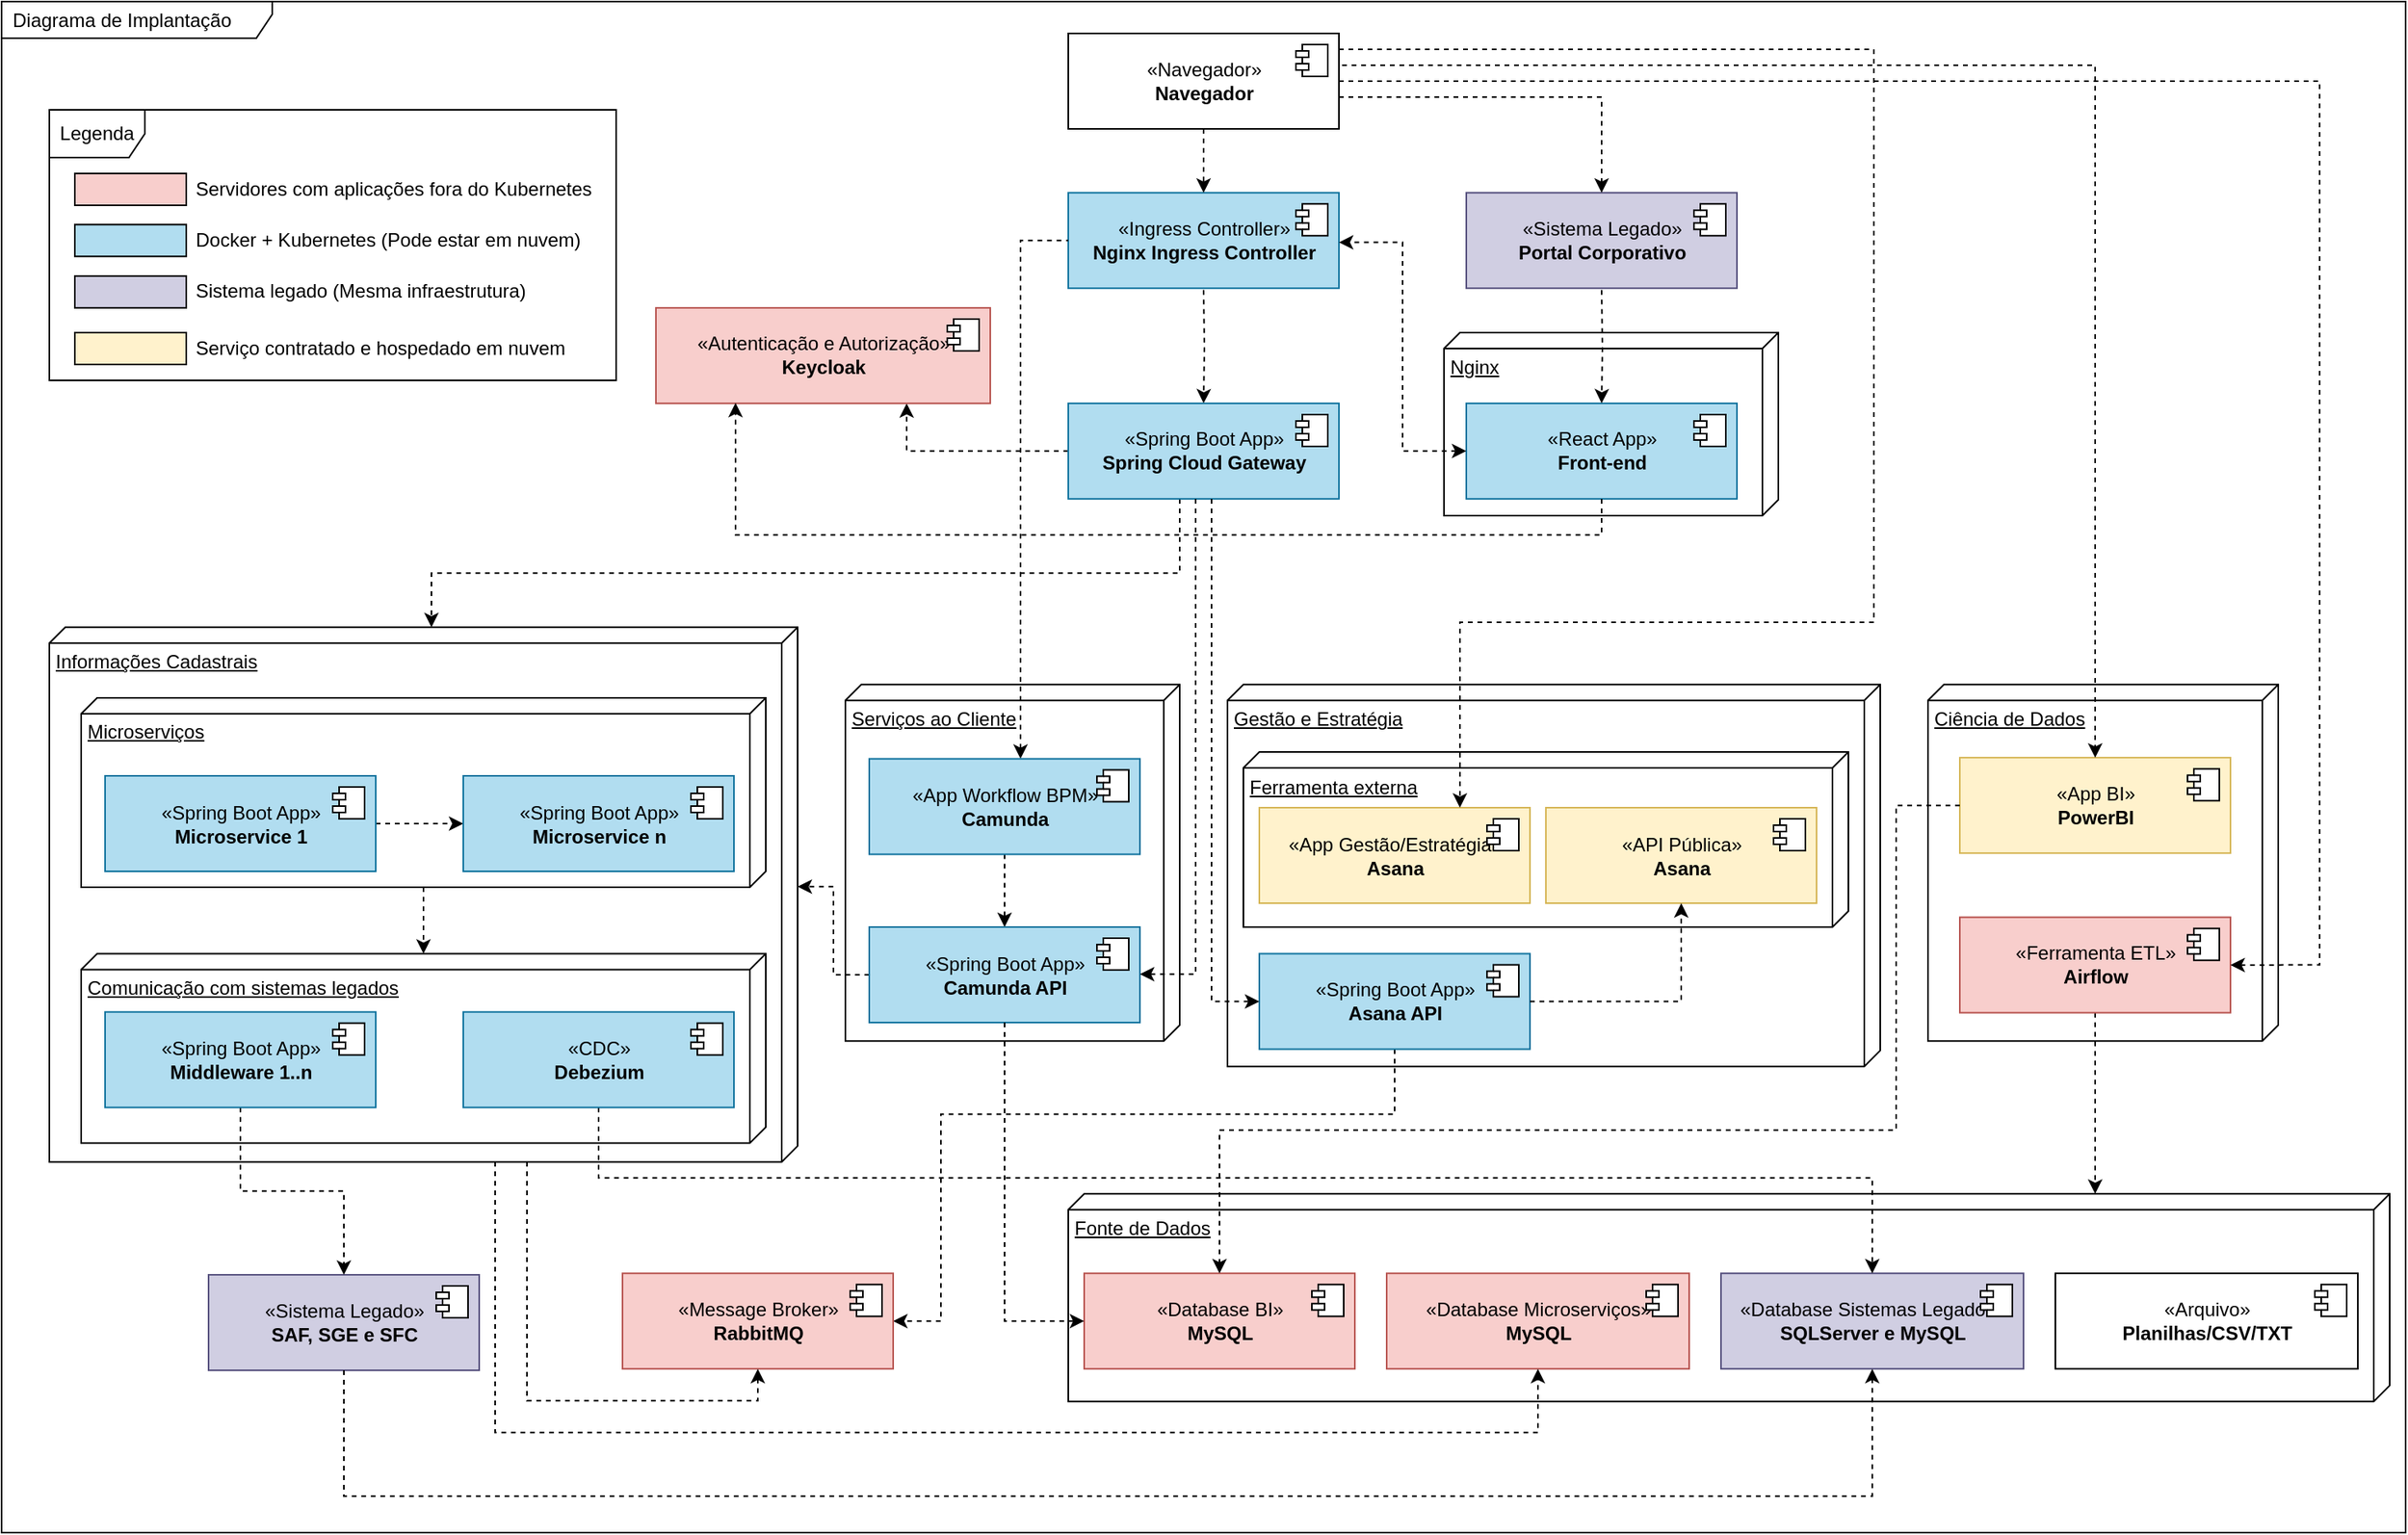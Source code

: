 <mxfile version="16.0.2" type="device"><diagram id="H_XYdNNOycqOTNxZtYSI" name="Página-1"><mxGraphModel dx="-673" dy="2941" grid="1" gridSize="10" guides="1" tooltips="1" connect="1" arrows="1" fold="1" page="1" pageScale="1" pageWidth="827" pageHeight="1169" math="0" shadow="0"><root><mxCell id="0"/><mxCell id="1" parent="0"/><mxCell id="mCv9jKm-VyltEBM36WeI-1" value="Diagrama de Implantação" style="shape=umlFrame;whiteSpace=wrap;html=1;width=170;height=23;boundedLbl=1;verticalAlign=middle;align=left;spacingLeft=5;" vertex="1" parent="1"><mxGeometry x="1654" y="-2338" width="1510" height="962" as="geometry"/></mxCell><mxCell id="mCv9jKm-VyltEBM36WeI-2" value="" style="edgeStyle=orthogonalEdgeStyle;rounded=0;orthogonalLoop=1;jettySize=auto;html=1;startArrow=none;startFill=0;endArrow=classic;endFill=1;dashed=1;" edge="1" parent="1" target="mCv9jKm-VyltEBM36WeI-7"><mxGeometry relative="1" as="geometry"><mxPoint x="2409" y="-2156.73" as="sourcePoint"/></mxGeometry></mxCell><mxCell id="mCv9jKm-VyltEBM36WeI-3" value="«Ingress Controller»&lt;br&gt;&lt;b&gt;Nginx Ingress Controller&lt;br&gt;&lt;/b&gt;" style="html=1;dropTarget=0;fillColor=#b1ddf0;strokeColor=#10739e;" vertex="1" parent="1"><mxGeometry x="2324" y="-2217.88" width="170" height="60" as="geometry"/></mxCell><mxCell id="mCv9jKm-VyltEBM36WeI-4" value="" style="shape=module;jettyWidth=8;jettyHeight=4;" vertex="1" parent="mCv9jKm-VyltEBM36WeI-3"><mxGeometry x="1" width="20" height="20" relative="1" as="geometry"><mxPoint x="-27" y="7" as="offset"/></mxGeometry></mxCell><mxCell id="mCv9jKm-VyltEBM36WeI-5" style="edgeStyle=orthogonalEdgeStyle;rounded=0;orthogonalLoop=1;jettySize=auto;html=1;entryX=0.75;entryY=1;entryDx=0;entryDy=0;startArrow=none;startFill=0;endArrow=classic;endFill=1;dashed=1;" edge="1" parent="1" source="mCv9jKm-VyltEBM36WeI-7" target="mCv9jKm-VyltEBM36WeI-9"><mxGeometry relative="1" as="geometry"/></mxCell><mxCell id="mCv9jKm-VyltEBM36WeI-6" style="edgeStyle=orthogonalEdgeStyle;rounded=0;orthogonalLoop=1;jettySize=auto;html=1;entryX=0;entryY=0;entryDx=0;entryDy=230;entryPerimeter=0;startArrow=none;startFill=0;endArrow=classic;endFill=1;dashed=1;" edge="1" parent="1" source="mCv9jKm-VyltEBM36WeI-7" target="mCv9jKm-VyltEBM36WeI-18"><mxGeometry relative="1" as="geometry"><Array as="points"><mxPoint x="2394" y="-1978.91"/><mxPoint x="1924" y="-1978.91"/></Array></mxGeometry></mxCell><mxCell id="mCv9jKm-VyltEBM36WeI-7" value="«Spring Boot App»&lt;br&gt;&lt;b&gt;Spring Cloud Gateway&lt;br&gt;&lt;/b&gt;" style="html=1;dropTarget=0;fillColor=#b1ddf0;strokeColor=#10739e;" vertex="1" parent="1"><mxGeometry x="2324" y="-2085.56" width="170" height="60" as="geometry"/></mxCell><mxCell id="mCv9jKm-VyltEBM36WeI-8" value="" style="shape=module;jettyWidth=8;jettyHeight=4;" vertex="1" parent="mCv9jKm-VyltEBM36WeI-7"><mxGeometry x="1" width="20" height="20" relative="1" as="geometry"><mxPoint x="-27" y="7" as="offset"/></mxGeometry></mxCell><mxCell id="mCv9jKm-VyltEBM36WeI-9" value="«Autenticação e Autorização»&lt;br&gt;&lt;b&gt;Keycloak&lt;/b&gt;&lt;b&gt;&lt;br&gt;&lt;/b&gt;" style="html=1;dropTarget=0;fillColor=#f8cecc;strokeColor=#b85450;" vertex="1" parent="1"><mxGeometry x="2065" y="-2145.56" width="210" height="60" as="geometry"/></mxCell><mxCell id="mCv9jKm-VyltEBM36WeI-10" value="" style="shape=module;jettyWidth=8;jettyHeight=4;" vertex="1" parent="mCv9jKm-VyltEBM36WeI-9"><mxGeometry x="1" width="20" height="20" relative="1" as="geometry"><mxPoint x="-27" y="7" as="offset"/></mxGeometry></mxCell><mxCell id="mCv9jKm-VyltEBM36WeI-16" value="«Sistema Legado»&lt;br&gt;&lt;b&gt;Portal Corporativo&lt;br&gt;&lt;/b&gt;" style="html=1;dropTarget=0;fillColor=#d0cee2;strokeColor=#56517e;" vertex="1" parent="1"><mxGeometry x="2574" y="-2217.88" width="170" height="60" as="geometry"/></mxCell><mxCell id="mCv9jKm-VyltEBM36WeI-17" value="" style="shape=module;jettyWidth=8;jettyHeight=4;" vertex="1" parent="mCv9jKm-VyltEBM36WeI-16"><mxGeometry x="1" width="20" height="20" relative="1" as="geometry"><mxPoint x="-27" y="7" as="offset"/></mxGeometry></mxCell><mxCell id="mCv9jKm-VyltEBM36WeI-18" value="Informações Cadastrais" style="verticalAlign=top;align=left;spacingTop=8;spacingLeft=2;spacingRight=12;shape=cube;size=10;direction=south;fontStyle=4;html=1;" vertex="1" parent="1"><mxGeometry x="1684" y="-1944.89" width="470" height="335.98" as="geometry"/></mxCell><mxCell id="mCv9jKm-VyltEBM36WeI-19" value="Serviços ao Cliente" style="verticalAlign=top;align=left;spacingTop=8;spacingLeft=2;spacingRight=12;shape=cube;size=10;direction=south;fontStyle=4;html=1;" vertex="1" parent="1"><mxGeometry x="2184" y="-1908.91" width="210" height="224.02" as="geometry"/></mxCell><mxCell id="mCv9jKm-VyltEBM36WeI-20" value="Gestão e Estratégia" style="verticalAlign=top;align=left;spacingTop=8;spacingLeft=2;spacingRight=12;shape=cube;size=10;direction=south;fontStyle=4;html=1;" vertex="1" parent="1"><mxGeometry x="2424" y="-1908.91" width="410" height="240" as="geometry"/></mxCell><mxCell id="mCv9jKm-VyltEBM36WeI-21" value="Ciência de Dados" style="verticalAlign=top;align=left;spacingTop=8;spacingLeft=2;spacingRight=12;shape=cube;size=10;direction=south;fontStyle=4;html=1;" vertex="1" parent="1"><mxGeometry x="2864" y="-1908.91" width="220" height="224.02" as="geometry"/></mxCell><mxCell id="mCv9jKm-VyltEBM36WeI-22" style="edgeStyle=orthogonalEdgeStyle;rounded=0;orthogonalLoop=1;jettySize=auto;html=1;entryX=0;entryY=0.5;entryDx=0;entryDy=0;startArrow=classic;startFill=1;endArrow=none;endFill=0;dashed=1;" edge="1" parent="1" source="mCv9jKm-VyltEBM36WeI-24" target="mCv9jKm-VyltEBM36WeI-3"><mxGeometry relative="1" as="geometry"><Array as="points"><mxPoint x="2294" y="-2187.91"/></Array></mxGeometry></mxCell><mxCell id="mCv9jKm-VyltEBM36WeI-23" value="" style="edgeStyle=orthogonalEdgeStyle;rounded=0;orthogonalLoop=1;jettySize=auto;html=1;startArrow=none;startFill=0;endArrow=classic;endFill=1;dashed=1;" edge="1" parent="1" source="mCv9jKm-VyltEBM36WeI-24" target="mCv9jKm-VyltEBM36WeI-27"><mxGeometry relative="1" as="geometry"/></mxCell><mxCell id="mCv9jKm-VyltEBM36WeI-24" value="«App Workflow BPM»&lt;br&gt;&lt;b&gt;Camunda&lt;br&gt;&lt;/b&gt;" style="html=1;dropTarget=0;fillColor=#b1ddf0;strokeColor=#10739e;" vertex="1" parent="1"><mxGeometry x="2199" y="-1862.21" width="170" height="60" as="geometry"/></mxCell><mxCell id="mCv9jKm-VyltEBM36WeI-25" value="" style="shape=module;jettyWidth=8;jettyHeight=4;" vertex="1" parent="mCv9jKm-VyltEBM36WeI-24"><mxGeometry x="1" width="20" height="20" relative="1" as="geometry"><mxPoint x="-27" y="7" as="offset"/></mxGeometry></mxCell><mxCell id="mCv9jKm-VyltEBM36WeI-26" style="edgeStyle=orthogonalEdgeStyle;rounded=0;orthogonalLoop=1;jettySize=auto;html=1;entryX=0;entryY=0;entryDx=162.99;entryDy=0;entryPerimeter=0;startArrow=none;startFill=0;endArrow=classic;endFill=1;dashed=1;" edge="1" parent="1" source="mCv9jKm-VyltEBM36WeI-27" target="mCv9jKm-VyltEBM36WeI-18"><mxGeometry relative="1" as="geometry"/></mxCell><mxCell id="mCv9jKm-VyltEBM36WeI-27" value="«Spring Boot App»&lt;br&gt;&lt;b&gt;Camunda API&lt;br&gt;&lt;/b&gt;" style="html=1;dropTarget=0;fillColor=#b1ddf0;strokeColor=#10739e;" vertex="1" parent="1"><mxGeometry x="2199" y="-1756.5" width="170" height="60" as="geometry"/></mxCell><mxCell id="mCv9jKm-VyltEBM36WeI-28" value="" style="shape=module;jettyWidth=8;jettyHeight=4;" vertex="1" parent="mCv9jKm-VyltEBM36WeI-27"><mxGeometry x="1" width="20" height="20" relative="1" as="geometry"><mxPoint x="-27" y="7" as="offset"/></mxGeometry></mxCell><mxCell id="mCv9jKm-VyltEBM36WeI-29" style="edgeStyle=orthogonalEdgeStyle;rounded=0;orthogonalLoop=1;jettySize=auto;html=1;startArrow=none;startFill=0;endArrow=classic;endFill=1;dashed=1;" edge="1" parent="1" source="mCv9jKm-VyltEBM36WeI-30" target="mCv9jKm-VyltEBM36WeI-37"><mxGeometry relative="1" as="geometry"><Array as="points"><mxPoint x="2529" y="-1638.91"/><mxPoint x="2244" y="-1638.91"/><mxPoint x="2244" y="-1508.91"/></Array></mxGeometry></mxCell><mxCell id="mCv9jKm-VyltEBM36WeI-30" value="«Spring Boot App»&lt;br&gt;&lt;b&gt;Asana API&lt;br&gt;&lt;/b&gt;" style="html=1;dropTarget=0;fillColor=#b1ddf0;strokeColor=#10739e;" vertex="1" parent="1"><mxGeometry x="2444" y="-1739.76" width="170" height="60" as="geometry"/></mxCell><mxCell id="mCv9jKm-VyltEBM36WeI-31" value="" style="shape=module;jettyWidth=8;jettyHeight=4;" vertex="1" parent="mCv9jKm-VyltEBM36WeI-30"><mxGeometry x="1" width="20" height="20" relative="1" as="geometry"><mxPoint x="-27" y="7" as="offset"/></mxGeometry></mxCell><mxCell id="mCv9jKm-VyltEBM36WeI-32" value="" style="edgeStyle=orthogonalEdgeStyle;rounded=0;orthogonalLoop=1;jettySize=auto;html=1;startArrow=none;startFill=0;endArrow=classic;endFill=1;dashed=1;" edge="1" parent="1" source="mCv9jKm-VyltEBM36WeI-33" target="mCv9jKm-VyltEBM36WeI-41"><mxGeometry relative="1" as="geometry"><Array as="points"><mxPoint x="2969" y="-1608.91"/><mxPoint x="2969" y="-1608.91"/></Array></mxGeometry></mxCell><mxCell id="mCv9jKm-VyltEBM36WeI-33" value="«Ferramenta ETL»&lt;br&gt;&lt;b&gt;Airflow&lt;br&gt;&lt;/b&gt;" style="html=1;dropTarget=0;fillColor=#f8cecc;strokeColor=#b85450;" vertex="1" parent="1"><mxGeometry x="2884" y="-1762.67" width="170" height="60" as="geometry"/></mxCell><mxCell id="mCv9jKm-VyltEBM36WeI-34" value="" style="shape=module;jettyWidth=8;jettyHeight=4;" vertex="1" parent="mCv9jKm-VyltEBM36WeI-33"><mxGeometry x="1" width="20" height="20" relative="1" as="geometry"><mxPoint x="-27" y="7" as="offset"/></mxGeometry></mxCell><mxCell id="mCv9jKm-VyltEBM36WeI-35" value="«App BI»&lt;br&gt;&lt;b&gt;PowerBI&lt;br&gt;&lt;/b&gt;" style="html=1;dropTarget=0;fillColor=#fff2cc;strokeColor=#d6b656;" vertex="1" parent="1"><mxGeometry x="2884" y="-1862.93" width="170" height="60" as="geometry"/></mxCell><mxCell id="mCv9jKm-VyltEBM36WeI-36" value="" style="shape=module;jettyWidth=8;jettyHeight=4;" vertex="1" parent="mCv9jKm-VyltEBM36WeI-35"><mxGeometry x="1" width="20" height="20" relative="1" as="geometry"><mxPoint x="-27" y="7" as="offset"/></mxGeometry></mxCell><mxCell id="mCv9jKm-VyltEBM36WeI-37" value="«Message Broker»&lt;br&gt;&lt;b&gt;RabbitMQ&lt;br&gt;&lt;/b&gt;" style="html=1;dropTarget=0;fillColor=#f8cecc;strokeColor=#b85450;" vertex="1" parent="1"><mxGeometry x="2044" y="-1538.91" width="170" height="60" as="geometry"/></mxCell><mxCell id="mCv9jKm-VyltEBM36WeI-38" value="" style="shape=module;jettyWidth=8;jettyHeight=4;" vertex="1" parent="mCv9jKm-VyltEBM36WeI-37"><mxGeometry x="1" width="20" height="20" relative="1" as="geometry"><mxPoint x="-27" y="7" as="offset"/></mxGeometry></mxCell><mxCell id="mCv9jKm-VyltEBM36WeI-39" value="«Sistema Legado»&lt;br&gt;&lt;b&gt;SAF, SGE e SFC&lt;br&gt;&lt;/b&gt;" style="html=1;dropTarget=0;fillColor=#d0cee2;strokeColor=#56517e;" vertex="1" parent="1"><mxGeometry x="1784" y="-1537.98" width="170" height="60" as="geometry"/></mxCell><mxCell id="mCv9jKm-VyltEBM36WeI-40" value="" style="shape=module;jettyWidth=8;jettyHeight=4;" vertex="1" parent="mCv9jKm-VyltEBM36WeI-39"><mxGeometry x="1" width="20" height="20" relative="1" as="geometry"><mxPoint x="-27" y="7" as="offset"/></mxGeometry></mxCell><mxCell id="mCv9jKm-VyltEBM36WeI-41" value="Fonte de Dados" style="verticalAlign=top;align=left;spacingTop=8;spacingLeft=2;spacingRight=12;shape=cube;size=10;direction=south;fontStyle=4;html=1;" vertex="1" parent="1"><mxGeometry x="2324" y="-1588.91" width="830" height="130.49" as="geometry"/></mxCell><mxCell id="mCv9jKm-VyltEBM36WeI-42" value="«Database BI»&lt;br&gt;&lt;b&gt;MySQL&lt;br&gt;&lt;/b&gt;" style="html=1;dropTarget=0;fillColor=#f8cecc;strokeColor=#b85450;" vertex="1" parent="1"><mxGeometry x="2334" y="-1538.91" width="170" height="60" as="geometry"/></mxCell><mxCell id="mCv9jKm-VyltEBM36WeI-43" value="" style="shape=module;jettyWidth=8;jettyHeight=4;" vertex="1" parent="mCv9jKm-VyltEBM36WeI-42"><mxGeometry x="1" width="20" height="20" relative="1" as="geometry"><mxPoint x="-27" y="7" as="offset"/></mxGeometry></mxCell><mxCell id="mCv9jKm-VyltEBM36WeI-44" value="«Database Microserviços»&lt;br&gt;&lt;b&gt;MySQL&lt;br&gt;&lt;/b&gt;" style="html=1;dropTarget=0;fillColor=#f8cecc;strokeColor=#b85450;" vertex="1" parent="1"><mxGeometry x="2524" y="-1538.91" width="190" height="60" as="geometry"/></mxCell><mxCell id="mCv9jKm-VyltEBM36WeI-45" value="" style="shape=module;jettyWidth=8;jettyHeight=4;" vertex="1" parent="mCv9jKm-VyltEBM36WeI-44"><mxGeometry x="1" width="20" height="20" relative="1" as="geometry"><mxPoint x="-27" y="7" as="offset"/></mxGeometry></mxCell><mxCell id="mCv9jKm-VyltEBM36WeI-46" value="«Database Sistemas Legados»&lt;br&gt;&lt;b&gt;SQLServer e MySQL&lt;br&gt;&lt;/b&gt;" style="html=1;dropTarget=0;fillColor=#d0cee2;strokeColor=#56517e;" vertex="1" parent="1"><mxGeometry x="2734" y="-1538.91" width="190" height="60" as="geometry"/></mxCell><mxCell id="mCv9jKm-VyltEBM36WeI-47" value="" style="shape=module;jettyWidth=8;jettyHeight=4;" vertex="1" parent="mCv9jKm-VyltEBM36WeI-46"><mxGeometry x="1" width="20" height="20" relative="1" as="geometry"><mxPoint x="-27" y="7" as="offset"/></mxGeometry></mxCell><mxCell id="mCv9jKm-VyltEBM36WeI-48" value="«Arquivo»&lt;br&gt;&lt;b&gt;Planilhas/CSV/TXT&lt;br&gt;&lt;/b&gt;" style="html=1;dropTarget=0;" vertex="1" parent="1"><mxGeometry x="2944" y="-1538.91" width="190" height="60" as="geometry"/></mxCell><mxCell id="mCv9jKm-VyltEBM36WeI-49" value="" style="shape=module;jettyWidth=8;jettyHeight=4;" vertex="1" parent="mCv9jKm-VyltEBM36WeI-48"><mxGeometry x="1" width="20" height="20" relative="1" as="geometry"><mxPoint x="-27" y="7" as="offset"/></mxGeometry></mxCell><mxCell id="mCv9jKm-VyltEBM36WeI-50" style="edgeStyle=orthogonalEdgeStyle;rounded=0;orthogonalLoop=1;jettySize=auto;html=1;startArrow=none;startFill=0;endArrow=classic;endFill=1;dashed=1;" edge="1" parent="1" source="mCv9jKm-VyltEBM36WeI-51" target="mCv9jKm-VyltEBM36WeI-52"><mxGeometry relative="1" as="geometry"/></mxCell><mxCell id="mCv9jKm-VyltEBM36WeI-51" value="Microserviços" style="verticalAlign=top;align=left;spacingTop=8;spacingLeft=2;spacingRight=12;shape=cube;size=10;direction=south;fontStyle=4;html=1;" vertex="1" parent="1"><mxGeometry x="1704" y="-1900.52" width="430" height="119.02" as="geometry"/></mxCell><mxCell id="mCv9jKm-VyltEBM36WeI-52" value="Comunicação com sistemas legados" style="verticalAlign=top;align=left;spacingTop=8;spacingLeft=2;spacingRight=12;shape=cube;size=10;direction=south;fontStyle=4;html=1;" vertex="1" parent="1"><mxGeometry x="1704" y="-1739.76" width="430" height="119.02" as="geometry"/></mxCell><mxCell id="mCv9jKm-VyltEBM36WeI-53" style="edgeStyle=orthogonalEdgeStyle;rounded=0;orthogonalLoop=1;jettySize=auto;html=1;startArrow=none;startFill=0;dashed=1;" edge="1" parent="1" source="mCv9jKm-VyltEBM36WeI-54" target="mCv9jKm-VyltEBM36WeI-39"><mxGeometry relative="1" as="geometry"/></mxCell><mxCell id="mCv9jKm-VyltEBM36WeI-54" value="«Spring Boot App»&lt;br&gt;&lt;b&gt;Middleware 1..n&lt;br&gt;&lt;/b&gt;" style="html=1;dropTarget=0;fillColor=#b1ddf0;strokeColor=#10739e;" vertex="1" parent="1"><mxGeometry x="1719" y="-1703.15" width="170" height="60" as="geometry"/></mxCell><mxCell id="mCv9jKm-VyltEBM36WeI-55" value="" style="shape=module;jettyWidth=8;jettyHeight=4;" vertex="1" parent="mCv9jKm-VyltEBM36WeI-54"><mxGeometry x="1" width="20" height="20" relative="1" as="geometry"><mxPoint x="-27" y="7" as="offset"/></mxGeometry></mxCell><mxCell id="mCv9jKm-VyltEBM36WeI-56" style="edgeStyle=orthogonalEdgeStyle;rounded=0;orthogonalLoop=1;jettySize=auto;html=1;startArrow=none;startFill=0;dashed=1;" edge="1" parent="1" source="mCv9jKm-VyltEBM36WeI-57" target="mCv9jKm-VyltEBM36WeI-46"><mxGeometry relative="1" as="geometry"><Array as="points"><mxPoint x="2029" y="-1598.91"/><mxPoint x="2829" y="-1598.91"/></Array></mxGeometry></mxCell><mxCell id="mCv9jKm-VyltEBM36WeI-57" value="«CDC»&lt;br&gt;&lt;b&gt;Debezium&lt;br&gt;&lt;/b&gt;" style="html=1;dropTarget=0;fillColor=#b1ddf0;strokeColor=#10739e;" vertex="1" parent="1"><mxGeometry x="1944" y="-1703.15" width="170" height="60" as="geometry"/></mxCell><mxCell id="mCv9jKm-VyltEBM36WeI-58" value="" style="shape=module;jettyWidth=8;jettyHeight=4;" vertex="1" parent="mCv9jKm-VyltEBM36WeI-57"><mxGeometry x="1" width="20" height="20" relative="1" as="geometry"><mxPoint x="-27" y="7" as="offset"/></mxGeometry></mxCell><mxCell id="mCv9jKm-VyltEBM36WeI-59" style="edgeStyle=orthogonalEdgeStyle;rounded=0;orthogonalLoop=1;jettySize=auto;html=1;entryX=0;entryY=0.5;entryDx=0;entryDy=0;startArrow=none;startFill=0;endArrow=classic;endFill=1;dashed=1;" edge="1" parent="1" source="mCv9jKm-VyltEBM36WeI-60" target="mCv9jKm-VyltEBM36WeI-62"><mxGeometry relative="1" as="geometry"/></mxCell><mxCell id="mCv9jKm-VyltEBM36WeI-60" value="«Spring Boot App»&lt;br&gt;&lt;b&gt;Microservice 1&lt;br&gt;&lt;/b&gt;" style="html=1;dropTarget=0;fillColor=#b1ddf0;strokeColor=#10739e;" vertex="1" parent="1"><mxGeometry x="1719" y="-1851.5" width="170" height="60" as="geometry"/></mxCell><mxCell id="mCv9jKm-VyltEBM36WeI-61" value="" style="shape=module;jettyWidth=8;jettyHeight=4;" vertex="1" parent="mCv9jKm-VyltEBM36WeI-60"><mxGeometry x="1" width="20" height="20" relative="1" as="geometry"><mxPoint x="-27" y="7" as="offset"/></mxGeometry></mxCell><mxCell id="mCv9jKm-VyltEBM36WeI-62" value="«Spring Boot App»&lt;br&gt;&lt;b&gt;Microservice n&lt;br&gt;&lt;/b&gt;" style="html=1;dropTarget=0;fillColor=#b1ddf0;strokeColor=#10739e;" vertex="1" parent="1"><mxGeometry x="1944" y="-1851.5" width="170" height="60" as="geometry"/></mxCell><mxCell id="mCv9jKm-VyltEBM36WeI-63" value="" style="shape=module;jettyWidth=8;jettyHeight=4;" vertex="1" parent="mCv9jKm-VyltEBM36WeI-62"><mxGeometry x="1" width="20" height="20" relative="1" as="geometry"><mxPoint x="-27" y="7" as="offset"/></mxGeometry></mxCell><mxCell id="mCv9jKm-VyltEBM36WeI-64" style="edgeStyle=orthogonalEdgeStyle;rounded=0;orthogonalLoop=1;jettySize=auto;html=1;entryX=0.5;entryY=1;entryDx=0;entryDy=0;startArrow=none;startFill=0;dashed=1;" edge="1" parent="1" source="mCv9jKm-VyltEBM36WeI-39" target="mCv9jKm-VyltEBM36WeI-46"><mxGeometry relative="1" as="geometry"><Array as="points"><mxPoint x="1869" y="-1398.91"/><mxPoint x="2829" y="-1398.91"/></Array></mxGeometry></mxCell><mxCell id="mCv9jKm-VyltEBM36WeI-65" style="edgeStyle=orthogonalEdgeStyle;rounded=0;orthogonalLoop=1;jettySize=auto;html=1;startArrow=none;startFill=0;endArrow=classic;endFill=1;dashed=1;" edge="1" parent="1"><mxGeometry relative="1" as="geometry"><mxPoint x="1984" y="-1609" as="sourcePoint"/><mxPoint x="2129" y="-1478.91" as="targetPoint"/><Array as="points"><mxPoint x="1984" y="-1608.91"/><mxPoint x="1984" y="-1458.91"/><mxPoint x="2129" y="-1458.91"/></Array></mxGeometry></mxCell><mxCell id="mCv9jKm-VyltEBM36WeI-66" style="edgeStyle=orthogonalEdgeStyle;rounded=0;orthogonalLoop=1;jettySize=auto;html=1;entryX=0.5;entryY=1;entryDx=0;entryDy=0;startArrow=none;startFill=0;endArrow=classic;endFill=1;dashed=1;" edge="1" parent="1" target="mCv9jKm-VyltEBM36WeI-44"><mxGeometry relative="1" as="geometry"><mxPoint x="1964" y="-1609" as="sourcePoint"/><Array as="points"><mxPoint x="1964" y="-1608.91"/><mxPoint x="1964" y="-1438.91"/><mxPoint x="2619" y="-1438.91"/></Array></mxGeometry></mxCell><mxCell id="mCv9jKm-VyltEBM36WeI-67" style="edgeStyle=orthogonalEdgeStyle;rounded=0;orthogonalLoop=1;jettySize=auto;html=1;startArrow=none;startFill=0;endArrow=classic;endFill=1;dashed=1;" edge="1" parent="1" source="mCv9jKm-VyltEBM36WeI-35" target="mCv9jKm-VyltEBM36WeI-42"><mxGeometry relative="1" as="geometry"><Array as="points"><mxPoint x="2844" y="-1832.91"/><mxPoint x="2844" y="-1628.91"/><mxPoint x="2419" y="-1628.91"/></Array></mxGeometry></mxCell><mxCell id="mCv9jKm-VyltEBM36WeI-68" value="Ferramenta externa" style="verticalAlign=top;align=left;spacingTop=8;spacingLeft=2;spacingRight=12;shape=cube;size=10;direction=south;fontStyle=4;html=1;" vertex="1" parent="1"><mxGeometry x="2434" y="-1866.5" width="380" height="110" as="geometry"/></mxCell><mxCell id="mCv9jKm-VyltEBM36WeI-69" value="«API Pública»&lt;br&gt;&lt;b&gt;Asana&lt;br&gt;&lt;/b&gt;" style="html=1;dropTarget=0;fillColor=#fff2cc;strokeColor=#d6b656;" vertex="1" parent="1"><mxGeometry x="2624" y="-1831.5" width="170" height="60" as="geometry"/></mxCell><mxCell id="mCv9jKm-VyltEBM36WeI-70" value="" style="shape=module;jettyWidth=8;jettyHeight=4;" vertex="1" parent="mCv9jKm-VyltEBM36WeI-69"><mxGeometry x="1" width="20" height="20" relative="1" as="geometry"><mxPoint x="-27" y="7" as="offset"/></mxGeometry></mxCell><mxCell id="mCv9jKm-VyltEBM36WeI-71" value="«App Gestão/Estratégia»&lt;br&gt;&lt;b&gt;Asana&lt;br&gt;&lt;/b&gt;" style="html=1;dropTarget=0;fillColor=#fff2cc;strokeColor=#d6b656;" vertex="1" parent="1"><mxGeometry x="2444" y="-1831.5" width="170" height="60" as="geometry"/></mxCell><mxCell id="mCv9jKm-VyltEBM36WeI-72" value="" style="shape=module;jettyWidth=8;jettyHeight=4;" vertex="1" parent="mCv9jKm-VyltEBM36WeI-71"><mxGeometry x="1" width="20" height="20" relative="1" as="geometry"><mxPoint x="-27" y="7" as="offset"/></mxGeometry></mxCell><mxCell id="mCv9jKm-VyltEBM36WeI-73" style="edgeStyle=orthogonalEdgeStyle;rounded=0;orthogonalLoop=1;jettySize=auto;html=1;entryX=0.5;entryY=1;entryDx=0;entryDy=0;startArrow=none;startFill=0;endArrow=classic;endFill=1;dashed=1;" edge="1" parent="1" source="mCv9jKm-VyltEBM36WeI-30" target="mCv9jKm-VyltEBM36WeI-69"><mxGeometry relative="1" as="geometry"/></mxCell><mxCell id="mCv9jKm-VyltEBM36WeI-74" style="edgeStyle=orthogonalEdgeStyle;rounded=0;orthogonalLoop=1;jettySize=auto;html=1;entryX=0;entryY=0.5;entryDx=0;entryDy=0;startArrow=none;startFill=0;endArrow=classic;endFill=1;dashed=1;" edge="1" parent="1" source="mCv9jKm-VyltEBM36WeI-27" target="mCv9jKm-VyltEBM36WeI-42"><mxGeometry relative="1" as="geometry"/></mxCell><mxCell id="mCv9jKm-VyltEBM36WeI-75" style="edgeStyle=orthogonalEdgeStyle;rounded=0;orthogonalLoop=1;jettySize=auto;html=1;entryX=1;entryY=0.5;entryDx=0;entryDy=0;startArrow=none;startFill=0;endArrow=classic;endFill=1;dashed=1;" edge="1" parent="1" source="mCv9jKm-VyltEBM36WeI-7" target="mCv9jKm-VyltEBM36WeI-27"><mxGeometry relative="1" as="geometry"><Array as="points"><mxPoint x="2404" y="-1726.91"/><mxPoint x="2369" y="-1726.91"/></Array></mxGeometry></mxCell><mxCell id="mCv9jKm-VyltEBM36WeI-76" style="edgeStyle=orthogonalEdgeStyle;rounded=0;orthogonalLoop=1;jettySize=auto;html=1;entryX=0;entryY=0.5;entryDx=0;entryDy=0;startArrow=none;startFill=0;endArrow=classic;endFill=1;dashed=1;" edge="1" parent="1" source="mCv9jKm-VyltEBM36WeI-7" target="mCv9jKm-VyltEBM36WeI-30"><mxGeometry relative="1" as="geometry"><Array as="points"><mxPoint x="2414" y="-1709.91"/></Array></mxGeometry></mxCell><mxCell id="mCv9jKm-VyltEBM36WeI-77" style="edgeStyle=orthogonalEdgeStyle;rounded=0;orthogonalLoop=1;jettySize=auto;html=1;entryX=0.5;entryY=0;entryDx=0;entryDy=0;dashed=1;startArrow=none;startFill=0;endArrow=classic;endFill=1;" edge="1" parent="1" source="mCv9jKm-VyltEBM36WeI-80" target="mCv9jKm-VyltEBM36WeI-3"><mxGeometry relative="1" as="geometry"/></mxCell><mxCell id="mCv9jKm-VyltEBM36WeI-78" style="edgeStyle=orthogonalEdgeStyle;rounded=0;orthogonalLoop=1;jettySize=auto;html=1;dashed=1;startArrow=none;startFill=0;endArrow=classic;endFill=1;" edge="1" parent="1" source="mCv9jKm-VyltEBM36WeI-80" target="mCv9jKm-VyltEBM36WeI-16"><mxGeometry relative="1" as="geometry"><Array as="points"><mxPoint x="2659" y="-2278"/></Array></mxGeometry></mxCell><mxCell id="mCv9jKm-VyltEBM36WeI-79" style="edgeStyle=orthogonalEdgeStyle;rounded=0;orthogonalLoop=1;jettySize=auto;html=1;dashed=1;startArrow=none;startFill=0;endArrow=classic;endFill=1;" edge="1" parent="1" source="mCv9jKm-VyltEBM36WeI-80" target="mCv9jKm-VyltEBM36WeI-71"><mxGeometry relative="1" as="geometry"><Array as="points"><mxPoint x="2830" y="-2308"/><mxPoint x="2830" y="-1948"/><mxPoint x="2570" y="-1948"/></Array></mxGeometry></mxCell><mxCell id="mCv9jKm-VyltEBM36WeI-80" value="«Navegador»&lt;br&gt;&lt;b&gt;Navegador&lt;br&gt;&lt;/b&gt;" style="html=1;dropTarget=0;" vertex="1" parent="1"><mxGeometry x="2324" y="-2318" width="170" height="60" as="geometry"/></mxCell><mxCell id="mCv9jKm-VyltEBM36WeI-81" value="" style="shape=module;jettyWidth=8;jettyHeight=4;" vertex="1" parent="mCv9jKm-VyltEBM36WeI-80"><mxGeometry x="1" width="20" height="20" relative="1" as="geometry"><mxPoint x="-27" y="7" as="offset"/></mxGeometry></mxCell><mxCell id="mCv9jKm-VyltEBM36WeI-82" style="edgeStyle=orthogonalEdgeStyle;rounded=0;orthogonalLoop=1;jettySize=auto;html=1;entryX=1;entryY=0.5;entryDx=0;entryDy=0;dashed=1;startArrow=none;startFill=0;endArrow=classic;endFill=1;exitX=1;exitY=0.5;exitDx=0;exitDy=0;" edge="1" parent="1" source="mCv9jKm-VyltEBM36WeI-80" target="mCv9jKm-VyltEBM36WeI-33"><mxGeometry relative="1" as="geometry"><Array as="points"><mxPoint x="3110" y="-2288"/><mxPoint x="3110" y="-1733"/></Array></mxGeometry></mxCell><mxCell id="mCv9jKm-VyltEBM36WeI-83" style="edgeStyle=orthogonalEdgeStyle;rounded=0;orthogonalLoop=1;jettySize=auto;html=1;dashed=1;startArrow=none;startFill=0;endArrow=classic;endFill=1;exitX=1;exitY=0.5;exitDx=0;exitDy=0;" edge="1" parent="1" source="mCv9jKm-VyltEBM36WeI-80" target="mCv9jKm-VyltEBM36WeI-35"><mxGeometry relative="1" as="geometry"><mxPoint x="2500" y="-2288" as="sourcePoint"/><Array as="points"><mxPoint x="2494" y="-2298"/><mxPoint x="2969" y="-2298"/></Array></mxGeometry></mxCell><mxCell id="mCv9jKm-VyltEBM36WeI-87" value="Legenda" style="shape=umlFrame;whiteSpace=wrap;html=1;" vertex="1" parent="1"><mxGeometry x="1684" y="-2270" width="356" height="170" as="geometry"/></mxCell><mxCell id="mCv9jKm-VyltEBM36WeI-88" value="" style="rounded=0;whiteSpace=wrap;html=1;fillColor=#F8CECC;" vertex="1" parent="1"><mxGeometry x="1700" y="-2230" width="70" height="20" as="geometry"/></mxCell><mxCell id="mCv9jKm-VyltEBM36WeI-89" value="" style="rounded=0;whiteSpace=wrap;html=1;fillColor=#B1DDF0;" vertex="1" parent="1"><mxGeometry x="1700" y="-2197.88" width="70" height="20" as="geometry"/></mxCell><mxCell id="mCv9jKm-VyltEBM36WeI-90" value="" style="rounded=0;whiteSpace=wrap;html=1;fillColor=#D0CEE2;" vertex="1" parent="1"><mxGeometry x="1700" y="-2165.56" width="70" height="20" as="geometry"/></mxCell><mxCell id="mCv9jKm-VyltEBM36WeI-91" value="" style="rounded=0;whiteSpace=wrap;html=1;fillColor=#FFF2CC;" vertex="1" parent="1"><mxGeometry x="1700" y="-2130" width="70" height="20" as="geometry"/></mxCell><mxCell id="mCv9jKm-VyltEBM36WeI-94" value="Servidores com aplicações fora do Kubernetes" style="text;html=1;strokeColor=none;fillColor=none;align=left;verticalAlign=middle;whiteSpace=wrap;rounded=0;" vertex="1" parent="1"><mxGeometry x="1774" y="-2235" width="266" height="30" as="geometry"/></mxCell><mxCell id="mCv9jKm-VyltEBM36WeI-95" value="Docker + Kubernetes (Pode estar em nuvem)" style="text;html=1;strokeColor=none;fillColor=none;align=left;verticalAlign=middle;whiteSpace=wrap;rounded=0;" vertex="1" parent="1"><mxGeometry x="1774" y="-2202.88" width="266" height="30" as="geometry"/></mxCell><mxCell id="mCv9jKm-VyltEBM36WeI-96" value="Sistema legado (Mesma infraestrutura)" style="text;html=1;strokeColor=none;fillColor=none;align=left;verticalAlign=middle;whiteSpace=wrap;rounded=0;" vertex="1" parent="1"><mxGeometry x="1774" y="-2170.56" width="266" height="30" as="geometry"/></mxCell><mxCell id="mCv9jKm-VyltEBM36WeI-97" value="Serviço contratado e hospedado em nuvem" style="text;html=1;strokeColor=none;fillColor=none;align=left;verticalAlign=middle;whiteSpace=wrap;rounded=0;" vertex="1" parent="1"><mxGeometry x="1774" y="-2135" width="266" height="30" as="geometry"/></mxCell><mxCell id="mCv9jKm-VyltEBM36WeI-98" value="Nginx" style="verticalAlign=top;align=left;spacingTop=8;spacingLeft=2;spacingRight=12;shape=cube;size=10;direction=south;fontStyle=4;html=1;" vertex="1" parent="1"><mxGeometry x="2560" y="-2130" width="210" height="115" as="geometry"/></mxCell><mxCell id="mCv9jKm-VyltEBM36WeI-13" value="«React App»&lt;br&gt;&lt;b&gt;Front-end&lt;br&gt;&lt;/b&gt;" style="html=1;dropTarget=0;fillColor=#b1ddf0;strokeColor=#10739e;" vertex="1" parent="1"><mxGeometry x="2574" y="-2085.56" width="170" height="60" as="geometry"/></mxCell><mxCell id="mCv9jKm-VyltEBM36WeI-14" value="" style="shape=module;jettyWidth=8;jettyHeight=4;" vertex="1" parent="mCv9jKm-VyltEBM36WeI-13"><mxGeometry x="1" width="20" height="20" relative="1" as="geometry"><mxPoint x="-27" y="7" as="offset"/></mxGeometry></mxCell><mxCell id="mCv9jKm-VyltEBM36WeI-11" style="edgeStyle=orthogonalEdgeStyle;rounded=0;orthogonalLoop=1;jettySize=auto;html=1;startArrow=none;startFill=0;endArrow=classic;endFill=1;dashed=1;" edge="1" parent="1" source="mCv9jKm-VyltEBM36WeI-13"><mxGeometry relative="1" as="geometry"><mxPoint x="2115" y="-2085.88" as="targetPoint"/><Array as="points"><mxPoint x="2659" y="-2002.88"/><mxPoint x="2115" y="-2002.88"/><mxPoint x="2115" y="-2085.88"/></Array></mxGeometry></mxCell><mxCell id="mCv9jKm-VyltEBM36WeI-15" value="" style="edgeStyle=orthogonalEdgeStyle;rounded=0;orthogonalLoop=1;jettySize=auto;html=1;startArrow=none;startFill=0;endArrow=classic;endFill=1;dashed=1;" edge="1" parent="1" target="mCv9jKm-VyltEBM36WeI-13"><mxGeometry relative="1" as="geometry"><mxPoint x="2659" y="-2156.73" as="sourcePoint"/></mxGeometry></mxCell><mxCell id="mCv9jKm-VyltEBM36WeI-12" style="edgeStyle=orthogonalEdgeStyle;rounded=0;orthogonalLoop=1;jettySize=auto;html=1;entryX=1;entryY=0.5;entryDx=0;entryDy=0;startArrow=classic;startFill=1;endArrow=classic;endFill=1;dashed=1;" edge="1" parent="1" source="mCv9jKm-VyltEBM36WeI-13"><mxGeometry relative="1" as="geometry"><mxPoint x="2494" y="-2186.73" as="targetPoint"/><Array as="points"><mxPoint x="2534" y="-2055.91"/><mxPoint x="2534" y="-2186.91"/></Array></mxGeometry></mxCell></root></mxGraphModel></diagram></mxfile>